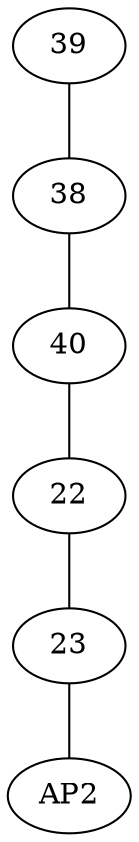 graph PathGraph {
    "39" -- "38";
    "38" -- "40";
    "40" -- "22";
    "22" -- "23";
    "23" -- "AP2";
}
